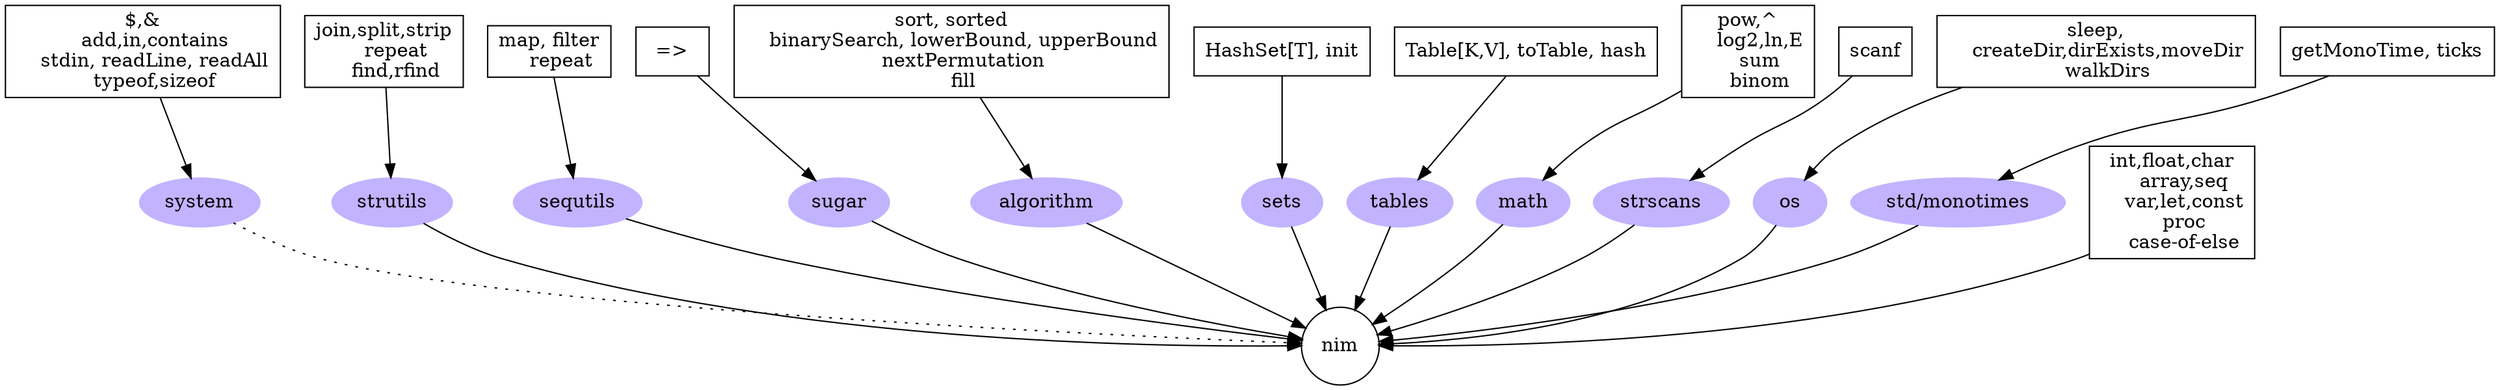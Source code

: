 digraph G { 
  nim 
    [shape = circle, URL = "https://nim-lang.org"] ;
  
  system, strutils, 
  sequtils, sugar, 
  algorithm, sets, tables, 
  math, strscans, os, monotimes
    [style = filled, color = "0.7 0.3 1.0"] ;
  
  monotimes [label="std/monotimes"]


  nim0 [ label = 
    "int,float,char
    array,seq
    var,let,const
    proc
    case-of-else", 
  shape = box ]
  nim0 -> nim ;
  
/* ************ */
  system -> nim [style = dotted] ;
  system0 [ label = 
    "$,&
    add,in,contains
    stdin, readLine, readAll
    typeof,sizeof", 
  shape = box] ;
  system0 -> system ;

/* ************ */
  strutils -> nim;
  strutils0[ label = 
    "join,split,strip
    repeat
    find,rfind", 
  shape = box] ;
  strutils0 -> strutils ;

/* ************ */

  sequtils -> nim;
  sequtils0[ label = 
    "map, filter
    repeat", 
  shape = box] ; 
  sequtils0 -> sequtils;

/* ************ */
  sugar -> nim;
  sugar0[ label = 
    "=>", 
  shape = box ] ; 
  sugar0 -> sugar;

/* ************ */

  algorithm -> nim;
  algorithm0[label = 
    "sort, sorted
    binarySearch, lowerBound, upperBound
    nextPermutation
    fill", 
  shape = box ]
  algorithm0 -> algorithm    

/* ************ */

  sets -> nim;
  sets0[ label = 
    "HashSet[T], init", 
  shape = box ] ; 
  sets0 -> sets;


/* ************ */
  tables -> nim;
  tables0[ label = 
    "Table[K,V], toTable, hash", 
  shape = box ] ; 
  tables0 -> tables;


/* ************ */

  math -> nim;
  math0[ label = 
    "pow,^
    log2,ln,E
    sum
    binom", 
  shape = box ] ; 
  math0 -> math ;

/* ************ */

  strscans -> nim;
  strscans0[ label = 
    "scanf", 
  shape = box ]
  strscans0 -> strscans ;

/* ************ */

  os -> nim;
  os0[ label = 
    "sleep,
    createDir,dirExists,moveDir
    walkDirs", 
  shape = box ]
  os0 -> os ;

/* ************ */

  monotimes -> nim;
  monotimes0[ label = 
    "getMonoTime, ticks", 
  shape = box ]
  monotimes0 -> monotimes ;

}
